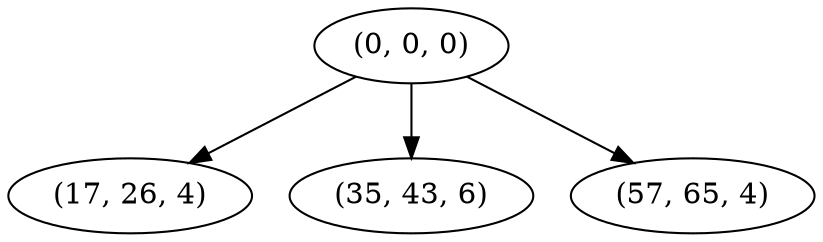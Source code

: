 digraph tree {
    "(0, 0, 0)";
    "(17, 26, 4)";
    "(35, 43, 6)";
    "(57, 65, 4)";
    "(0, 0, 0)" -> "(17, 26, 4)";
    "(0, 0, 0)" -> "(35, 43, 6)";
    "(0, 0, 0)" -> "(57, 65, 4)";
}

